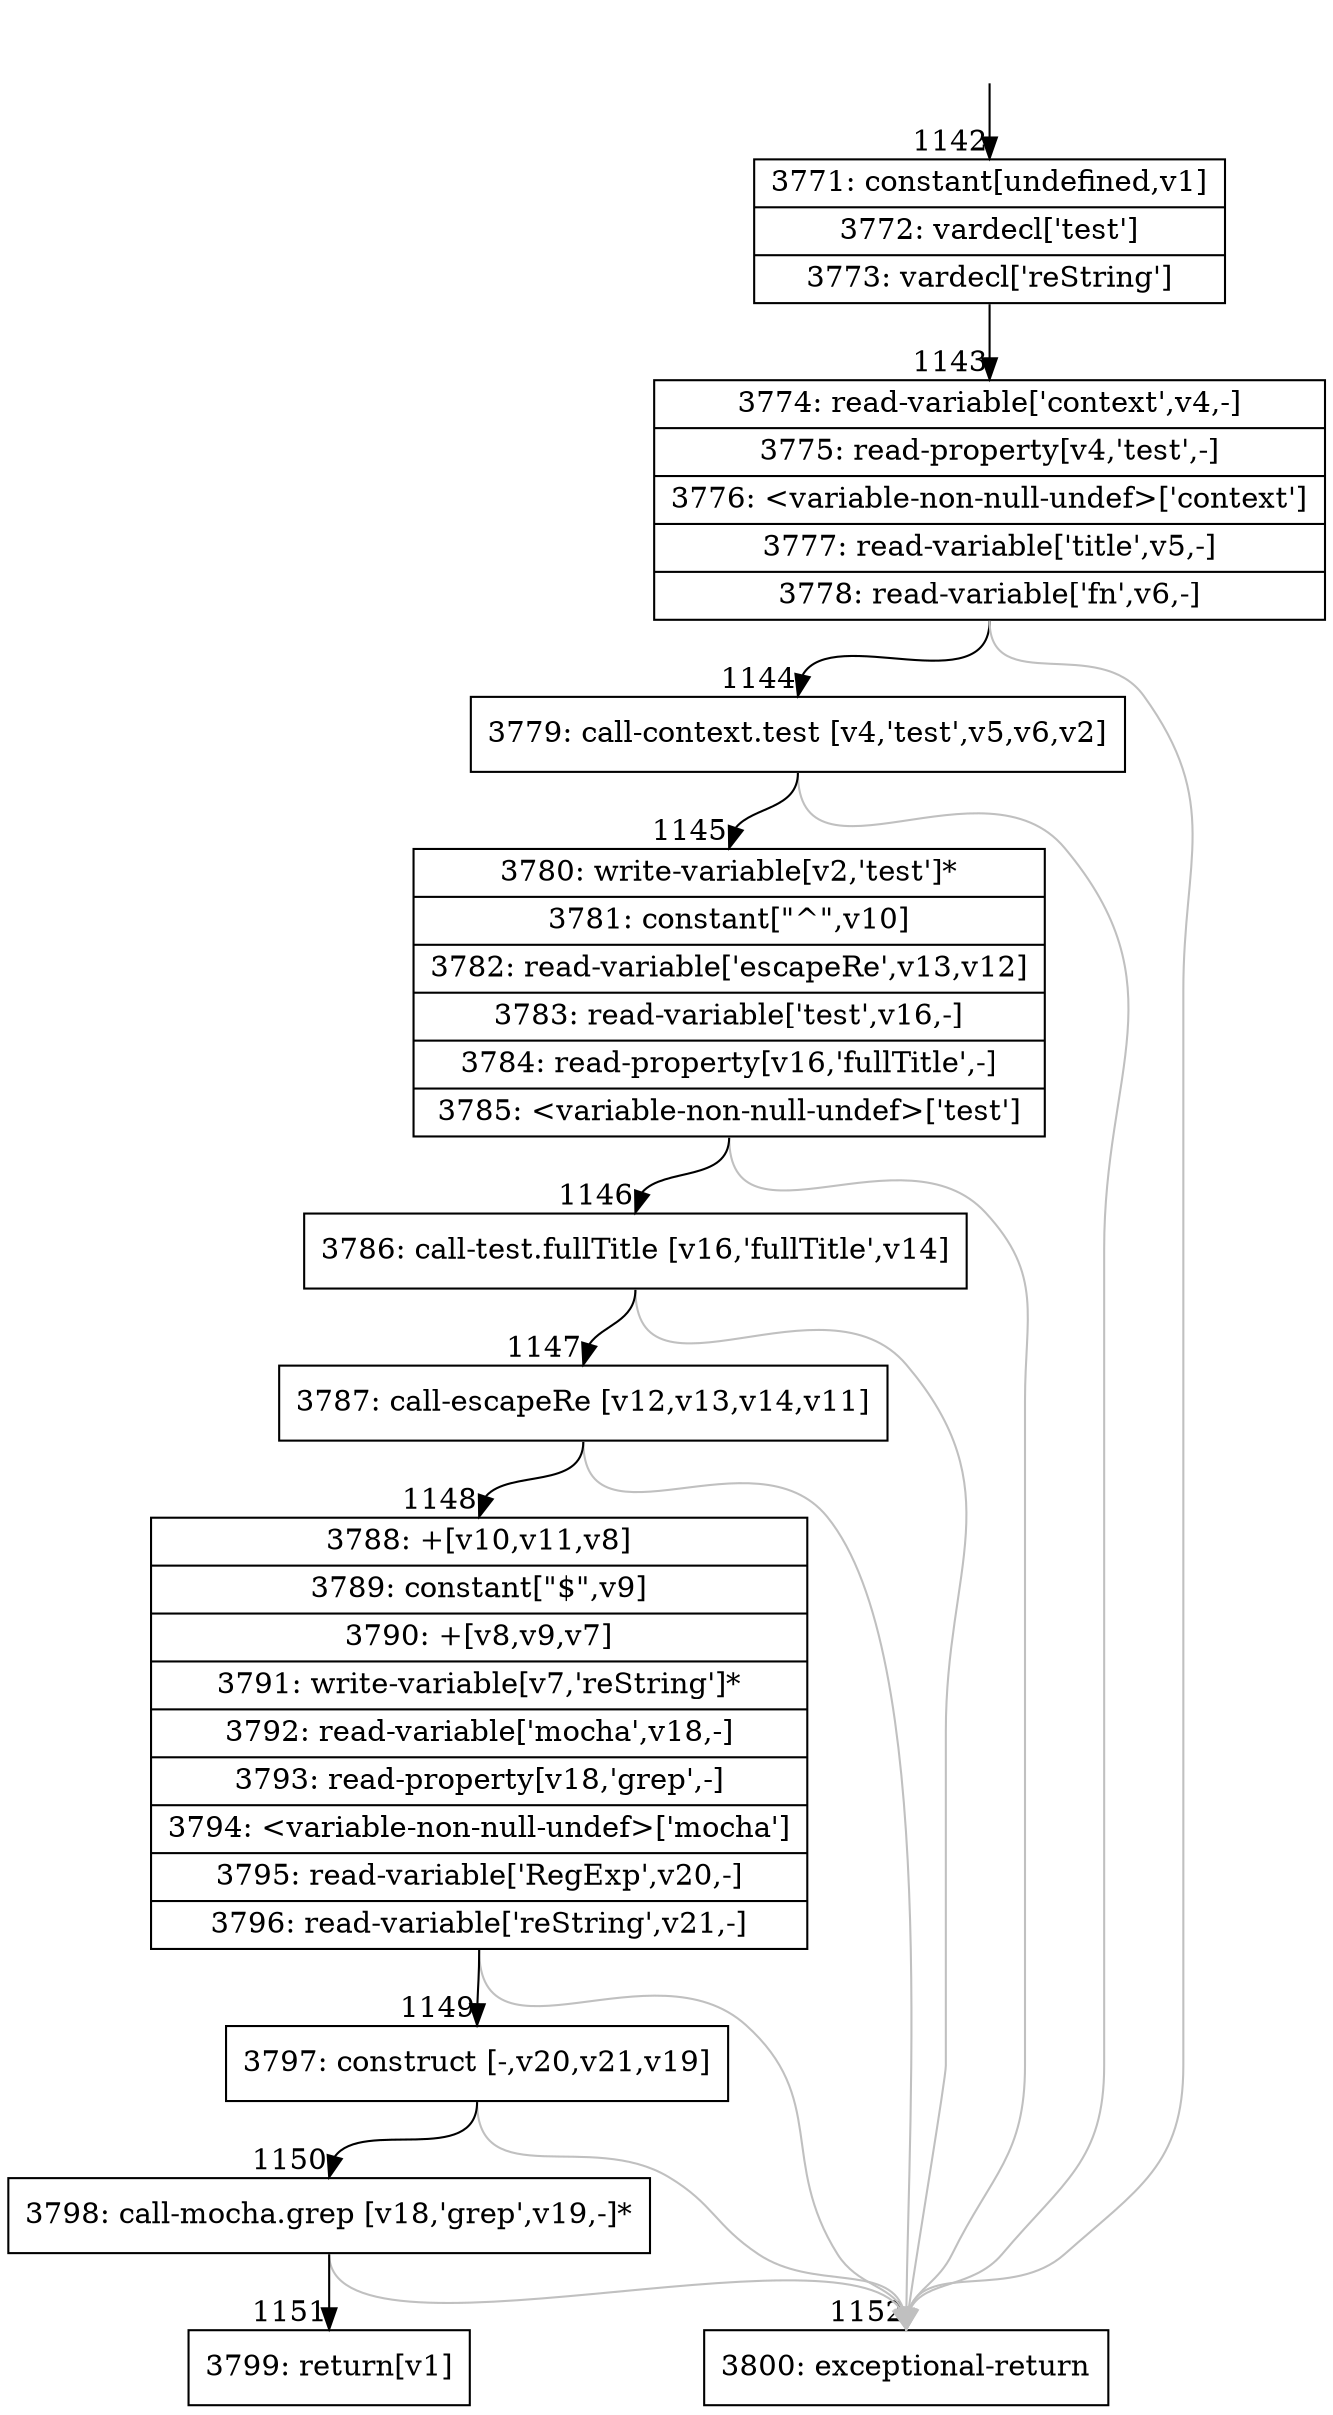 digraph {
rankdir="TD"
BB_entry113[shape=none,label=""];
BB_entry113 -> BB1142 [tailport=s, headport=n, headlabel="    1142"]
BB1142 [shape=record label="{3771: constant[undefined,v1]|3772: vardecl['test']|3773: vardecl['reString']}" ] 
BB1142 -> BB1143 [tailport=s, headport=n, headlabel="      1143"]
BB1143 [shape=record label="{3774: read-variable['context',v4,-]|3775: read-property[v4,'test',-]|3776: \<variable-non-null-undef\>['context']|3777: read-variable['title',v5,-]|3778: read-variable['fn',v6,-]}" ] 
BB1143 -> BB1144 [tailport=s, headport=n, headlabel="      1144"]
BB1143 -> BB1152 [tailport=s, headport=n, color=gray, headlabel="      1152"]
BB1144 [shape=record label="{3779: call-context.test [v4,'test',v5,v6,v2]}" ] 
BB1144 -> BB1145 [tailport=s, headport=n, headlabel="      1145"]
BB1144 -> BB1152 [tailport=s, headport=n, color=gray]
BB1145 [shape=record label="{3780: write-variable[v2,'test']*|3781: constant[\"^\",v10]|3782: read-variable['escapeRe',v13,v12]|3783: read-variable['test',v16,-]|3784: read-property[v16,'fullTitle',-]|3785: \<variable-non-null-undef\>['test']}" ] 
BB1145 -> BB1146 [tailport=s, headport=n, headlabel="      1146"]
BB1145 -> BB1152 [tailport=s, headport=n, color=gray]
BB1146 [shape=record label="{3786: call-test.fullTitle [v16,'fullTitle',v14]}" ] 
BB1146 -> BB1147 [tailport=s, headport=n, headlabel="      1147"]
BB1146 -> BB1152 [tailport=s, headport=n, color=gray]
BB1147 [shape=record label="{3787: call-escapeRe [v12,v13,v14,v11]}" ] 
BB1147 -> BB1148 [tailport=s, headport=n, headlabel="      1148"]
BB1147 -> BB1152 [tailport=s, headport=n, color=gray]
BB1148 [shape=record label="{3788: +[v10,v11,v8]|3789: constant[\"$\",v9]|3790: +[v8,v9,v7]|3791: write-variable[v7,'reString']*|3792: read-variable['mocha',v18,-]|3793: read-property[v18,'grep',-]|3794: \<variable-non-null-undef\>['mocha']|3795: read-variable['RegExp',v20,-]|3796: read-variable['reString',v21,-]}" ] 
BB1148 -> BB1149 [tailport=s, headport=n, headlabel="      1149"]
BB1148 -> BB1152 [tailport=s, headport=n, color=gray]
BB1149 [shape=record label="{3797: construct [-,v20,v21,v19]}" ] 
BB1149 -> BB1150 [tailport=s, headport=n, headlabel="      1150"]
BB1149 -> BB1152 [tailport=s, headport=n, color=gray]
BB1150 [shape=record label="{3798: call-mocha.grep [v18,'grep',v19,-]*}" ] 
BB1150 -> BB1151 [tailport=s, headport=n, headlabel="      1151"]
BB1150 -> BB1152 [tailport=s, headport=n, color=gray]
BB1151 [shape=record label="{3799: return[v1]}" ] 
BB1152 [shape=record label="{3800: exceptional-return}" ] 
//#$~ 1395
}
